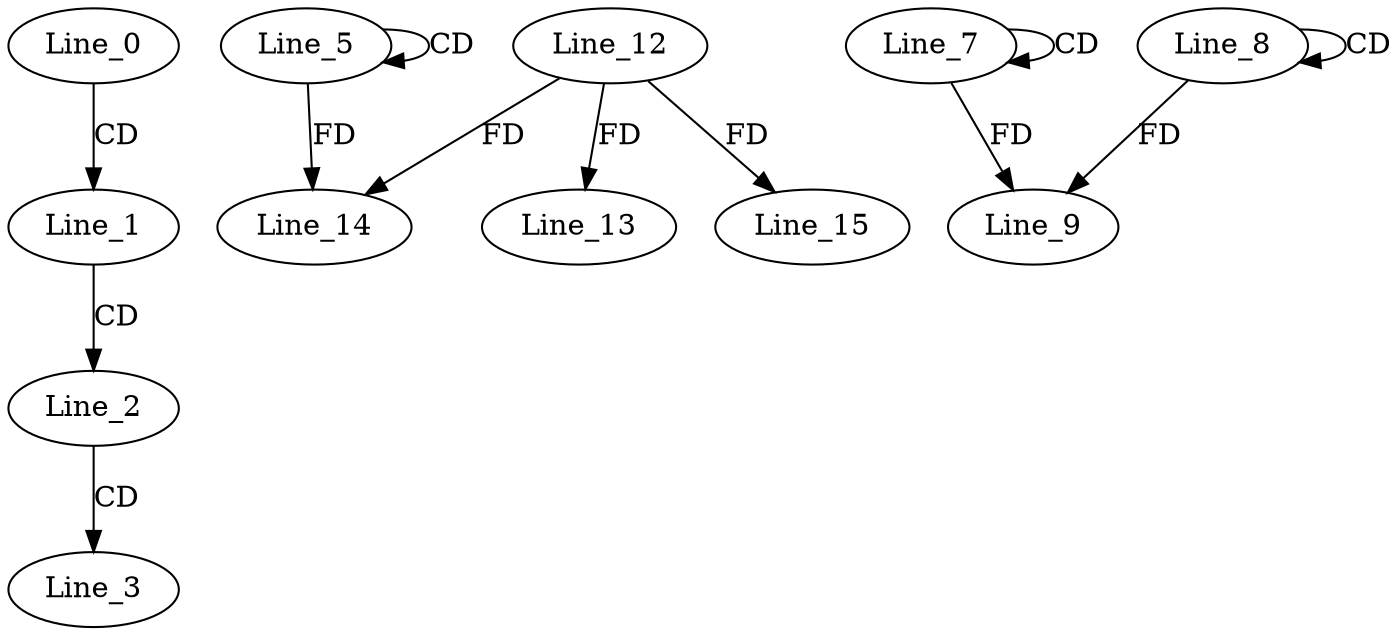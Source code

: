 digraph G {
  Line_0;
  Line_1;
  Line_2;
  Line_3;
  Line_5;
  Line_5;
  Line_7;
  Line_7;
  Line_8;
  Line_8;
  Line_9;
  Line_12;
  Line_13;
  Line_14;
  Line_15;
  Line_0 -> Line_1 [ label="CD" ];
  Line_1 -> Line_2 [ label="CD" ];
  Line_2 -> Line_3 [ label="CD" ];
  Line_5 -> Line_5 [ label="CD" ];
  Line_7 -> Line_7 [ label="CD" ];
  Line_8 -> Line_8 [ label="CD" ];
  Line_7 -> Line_9 [ label="FD" ];
  Line_8 -> Line_9 [ label="FD" ];
  Line_12 -> Line_13 [ label="FD" ];
  Line_12 -> Line_14 [ label="FD" ];
  Line_5 -> Line_14 [ label="FD" ];
  Line_12 -> Line_15 [ label="FD" ];
}
